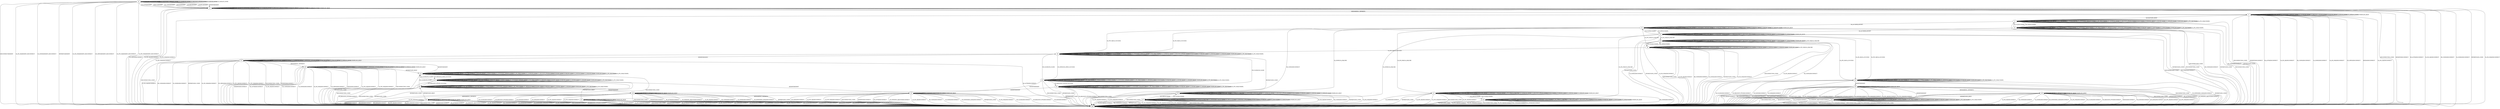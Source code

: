 digraph G {
s0 [label="s0"];
s0 -> sink[label="DISCONNECT/KEXINIT"];
s0 -> s3[label="KEXINIT/KEXINIT"];
s0 -> s3[label="SR_AUTH/KEXINIT"];
s0 -> s0[label="CH_WINDOW_ADJUST/CH_NONE"];
s0 -> s3[label="DEBUG/KEXINIT"];
s0 -> sink[label="UA_PK_OK/KEXINIT_DISCONNECT"];
s0 -> s3[label="SR_CONN/KEXINIT"];
s0 -> sink[label="UA_NONE/KEXINIT_DISCONNECT"];
s0 -> s0[label="CH_EXTENDED_DATA/CH_NONE"];
s0 -> sink[label="NEWKEYS/KEXINIT"];
s0 -> sink[label="UA_PK_NOK/KEXINIT_DISCONNECT"];
s0 -> sink[label="CH_OPEN/KEXINIT_DISCONNECT"];
s0 -> s0[label="CH_CLOSE/CH_NONE"];
s0 -> s0[label="CH_REQUEST_PTY/CH_NONE"];
s0 -> s3[label="KEX30/KEXINIT"];
s0 -> s3[label="IGNORE/KEXINIT"];
s0 -> s0[label="CH_EOF/CH_NONE"];
s0 -> s0[label="CH_DATA/CH_NONE"];
s0 -> s3[label="UNIMPL/KEXINIT"];
s0 -> sink[label="UA_PW_OK/KEXINIT_DISCONNECT"];
s0 -> sink[label="UA_PW_NOK/KEXINIT_DISCONNECT"];
s1 [label="s1"];
s1 -> sink[label="DISCONNECT/NO_CONN"];
s1 -> s1[label="KEXINIT/UNIMPL"];
s1 -> s5[label="SR_AUTH/SR_ACCEPT"];
s1 -> s1[label="CH_WINDOW_ADJUST/CH_NONE"];
s1 -> s1[label="DEBUG/NO_RESP"];
s1 -> s1[label="UA_PK_OK/UNIMPL"];
s1 -> sink[label="SR_CONN/DISCONNECT"];
s1 -> s1[label="UA_NONE/UNIMPL"];
s1 -> s1[label="CH_EXTENDED_DATA/CH_NONE"];
s1 -> sink[label="NEWKEYS/NO_CONN"];
s1 -> s1[label="UA_PK_NOK/UNIMPL"];
s1 -> s6[label="CH_OPEN/UNIMPL"];
s1 -> s1[label="CH_CLOSE/CH_NONE"];
s1 -> s1[label="CH_REQUEST_PTY/CH_NONE"];
s1 -> s1[label="KEX30/UNIMPL"];
s1 -> s1[label="IGNORE/NO_RESP"];
s1 -> s1[label="CH_EOF/CH_NONE"];
s1 -> s1[label="CH_DATA/CH_NONE"];
s1 -> s1[label="UNIMPL/NO_RESP"];
s1 -> s1[label="UA_PW_OK/UNIMPL"];
s1 -> s1[label="UA_PW_NOK/UNIMPL"];
sink [label="sink"];
sink -> sink[label="DISCONNECT/NO_CONN"];
sink -> sink[label="KEXINIT/NO_CONN"];
sink -> sink[label="SR_AUTH/NO_CONN"];
sink -> sink[label="CH_WINDOW_ADJUST/CH_NONE"];
sink -> sink[label="DEBUG/NO_CONN"];
sink -> sink[label="UA_PK_OK/NO_CONN"];
sink -> sink[label="SR_CONN/NO_CONN"];
sink -> sink[label="UA_NONE/NO_CONN"];
sink -> sink[label="CH_EXTENDED_DATA/CH_NONE"];
sink -> sink[label="NEWKEYS/NO_CONN"];
sink -> sink[label="UA_PK_NOK/NO_CONN"];
sink -> sink[label="CH_OPEN/CH_MAX"];
sink -> sink[label="CH_CLOSE/CH_NONE"];
sink -> sink[label="CH_REQUEST_PTY/CH_NONE"];
sink -> sink[label="KEX30/NO_CONN"];
sink -> sink[label="IGNORE/NO_CONN"];
sink -> sink[label="CH_EOF/CH_NONE"];
sink -> sink[label="CH_DATA/CH_NONE"];
sink -> sink[label="UNIMPL/NO_CONN"];
sink -> sink[label="UA_PW_OK/NO_CONN"];
sink -> sink[label="UA_PW_NOK/NO_CONN"];
s3 [label="s3"];
s3 -> sink[label="DISCONNECT/NO_CONN"];
s3 -> sink[label="KEXINIT/DISCONNECT"];
s3 -> sink[label="SR_AUTH/DISCONNECT"];
s3 -> s3[label="CH_WINDOW_ADJUST/CH_NONE"];
s3 -> s3[label="DEBUG/NO_RESP"];
s3 -> sink[label="UA_PK_OK/DISCONNECT"];
s3 -> sink[label="SR_CONN/DISCONNECT"];
s3 -> sink[label="UA_NONE/DISCONNECT"];
s3 -> s3[label="CH_EXTENDED_DATA/CH_NONE"];
s3 -> sink[label="NEWKEYS/NO_CONN"];
s3 -> sink[label="UA_PK_NOK/DISCONNECT"];
s3 -> sink[label="CH_OPEN/DISCONNECT"];
s3 -> s3[label="CH_CLOSE/CH_NONE"];
s3 -> s3[label="CH_REQUEST_PTY/CH_NONE"];
s3 -> s7[label="KEX30/KEX31_NEWKEYS"];
s3 -> s3[label="IGNORE/NO_RESP"];
s3 -> s3[label="CH_EOF/CH_NONE"];
s3 -> s3[label="CH_DATA/CH_NONE"];
s3 -> s3[label="UNIMPL/NO_RESP"];
s3 -> sink[label="UA_PW_OK/DISCONNECT"];
s3 -> sink[label="UA_PW_NOK/DISCONNECT"];
s5 [label="s5"];
s5 -> sink[label="DISCONNECT/NO_CONN"];
s5 -> s5[label="KEXINIT/UNIMPL"];
s5 -> s5[label="SR_AUTH/SR_ACCEPT"];
s5 -> s5[label="CH_WINDOW_ADJUST/CH_NONE"];
s5 -> s5[label="DEBUG/NO_RESP"];
s5 -> s8[label="UA_PK_OK/UA_SUCCESS"];
s5 -> sink[label="SR_CONN/DISCONNECT"];
s5 -> s10[label="UA_NONE/UA_FAILURE"];
s5 -> s5[label="CH_EXTENDED_DATA/CH_NONE"];
s5 -> sink[label="NEWKEYS/NO_CONN"];
s5 -> s11[label="UA_PK_NOK/UA_FAILURE"];
s5 -> s12[label="CH_OPEN/UNIMPL"];
s5 -> s5[label="CH_CLOSE/CH_NONE"];
s5 -> s5[label="CH_REQUEST_PTY/CH_NONE"];
s5 -> s5[label="KEX30/UNIMPL"];
s5 -> s5[label="IGNORE/NO_RESP"];
s5 -> s5[label="CH_EOF/CH_NONE"];
s5 -> s5[label="CH_DATA/CH_NONE"];
s5 -> s5[label="UNIMPL/NO_RESP"];
s5 -> s8[label="UA_PW_OK/UA_SUCCESS"];
s5 -> s9[label="UA_PW_NOK/UA_FAILURE"];
s6 [label="s6"];
s6 -> sink[label="DISCONNECT/NO_CONN"];
s6 -> s6[label="KEXINIT/UNIMPL"];
s6 -> s12[label="SR_AUTH/SR_ACCEPT"];
s6 -> s6[label="CH_WINDOW_ADJUST/UNIMPL"];
s6 -> s6[label="DEBUG/NO_RESP"];
s6 -> s6[label="UA_PK_OK/UNIMPL"];
s6 -> sink[label="SR_CONN/DISCONNECT"];
s6 -> s6[label="UA_NONE/UNIMPL"];
s6 -> s6[label="CH_EXTENDED_DATA/UNIMPL"];
s6 -> sink[label="NEWKEYS/NO_CONN"];
s6 -> s6[label="UA_PK_NOK/UNIMPL"];
s6 -> s6[label="CH_OPEN/CH_MAX"];
s6 -> s1[label="CH_CLOSE/UNIMPL"];
s6 -> s6[label="CH_REQUEST_PTY/UNIMPL"];
s6 -> s6[label="KEX30/UNIMPL"];
s6 -> s6[label="IGNORE/NO_RESP"];
s6 -> s6[label="CH_EOF/UNIMPL"];
s6 -> s6[label="CH_DATA/UNIMPL"];
s6 -> s6[label="UNIMPL/NO_RESP"];
s6 -> s6[label="UA_PW_OK/UNIMPL"];
s6 -> s6[label="UA_PW_NOK/UNIMPL"];
s7 [label="s7"];
s7 -> sink[label="DISCONNECT/NO_CONN"];
s7 -> sink[label="KEXINIT/DISCONNECT"];
s7 -> sink[label="SR_AUTH/DISCONNECT"];
s7 -> s7[label="CH_WINDOW_ADJUST/CH_NONE"];
s7 -> s7[label="DEBUG/NO_RESP"];
s7 -> sink[label="UA_PK_OK/DISCONNECT"];
s7 -> sink[label="SR_CONN/DISCONNECT"];
s7 -> sink[label="UA_NONE/DISCONNECT"];
s7 -> s7[label="CH_EXTENDED_DATA/CH_NONE"];
s7 -> s1[label="NEWKEYS/NO_RESP"];
s7 -> sink[label="UA_PK_NOK/DISCONNECT"];
s7 -> sink[label="CH_OPEN/DISCONNECT"];
s7 -> s7[label="CH_CLOSE/CH_NONE"];
s7 -> s7[label="CH_REQUEST_PTY/CH_NONE"];
s7 -> sink[label="KEX30/DISCONNECT"];
s7 -> s7[label="IGNORE/NO_RESP"];
s7 -> s7[label="CH_EOF/CH_NONE"];
s7 -> s7[label="CH_DATA/CH_NONE"];
s7 -> s7[label="UNIMPL/NO_RESP"];
s7 -> sink[label="UA_PW_OK/DISCONNECT"];
s7 -> sink[label="UA_PW_NOK/DISCONNECT"];
s8 [label="s8"];
s8 -> sink[label="DISCONNECT/NO_CONN"];
s8 -> s13[label="KEXINIT/KEXINIT"];
s8 -> s8[label="SR_AUTH/UNIMPL"];
s8 -> s8[label="CH_WINDOW_ADJUST/CH_NONE"];
s8 -> s8[label="DEBUG/NO_RESP"];
s8 -> s8[label="UA_PK_OK/UNIMPL"];
s8 -> s8[label="SR_CONN/UNIMPL"];
s8 -> s8[label="UA_NONE/UNIMPL"];
s8 -> s8[label="CH_EXTENDED_DATA/CH_NONE"];
s8 -> sink[label="NEWKEYS/NO_CONN"];
s8 -> s8[label="UA_PK_NOK/UNIMPL"];
s8 -> s15[label="CH_OPEN/CH_OPEN_SUCCESS"];
s8 -> s8[label="CH_CLOSE/CH_NONE"];
s8 -> s8[label="CH_REQUEST_PTY/CH_NONE"];
s8 -> s8[label="KEX30/UNIMPL"];
s8 -> s8[label="IGNORE/NO_RESP"];
s8 -> s8[label="CH_EOF/CH_NONE"];
s8 -> s8[label="CH_DATA/CH_NONE"];
s8 -> s8[label="UNIMPL/NO_RESP"];
s8 -> s8[label="UA_PW_OK/UNIMPL"];
s8 -> s8[label="UA_PW_NOK/UNIMPL"];
s9 [label="s9"];
s9 -> sink[label="DISCONNECT/NO_CONN"];
s9 -> s9[label="KEXINIT/UNIMPL"];
s9 -> s9[label="SR_AUTH/SR_ACCEPT"];
s9 -> s9[label="CH_WINDOW_ADJUST/CH_NONE"];
s9 -> s9[label="DEBUG/NO_RESP"];
s9 -> sink[label="UA_PK_OK/DISCONNECT"];
s9 -> sink[label="SR_CONN/DISCONNECT"];
s9 -> sink[label="UA_NONE/DISCONNECT"];
s9 -> s9[label="CH_EXTENDED_DATA/CH_NONE"];
s9 -> sink[label="NEWKEYS/NO_CONN"];
s9 -> sink[label="UA_PK_NOK/DISCONNECT"];
s9 -> s16[label="CH_OPEN/UNIMPL"];
s9 -> s9[label="CH_CLOSE/CH_NONE"];
s9 -> s9[label="CH_REQUEST_PTY/CH_NONE"];
s9 -> s9[label="KEX30/UNIMPL"];
s9 -> s9[label="IGNORE/NO_RESP"];
s9 -> s9[label="CH_EOF/CH_NONE"];
s9 -> s9[label="CH_DATA/CH_NONE"];
s9 -> s9[label="UNIMPL/NO_RESP"];
s9 -> s8[label="UA_PW_OK/UA_SUCCESS"];
s9 -> s9[label="UA_PW_NOK/UA_FAILURE"];
s10 [label="s10"];
s10 -> sink[label="DISCONNECT/NO_CONN"];
s10 -> s10[label="KEXINIT/UNIMPL"];
s10 -> s10[label="SR_AUTH/SR_ACCEPT"];
s10 -> s10[label="CH_WINDOW_ADJUST/CH_NONE"];
s10 -> s10[label="DEBUG/NO_RESP"];
s10 -> sink[label="UA_PK_OK/DISCONNECT"];
s10 -> sink[label="SR_CONN/DISCONNECT"];
s10 -> s10[label="UA_NONE/UA_FAILURE"];
s10 -> s10[label="CH_EXTENDED_DATA/CH_NONE"];
s10 -> sink[label="NEWKEYS/NO_CONN"];
s10 -> sink[label="UA_PK_NOK/DISCONNECT"];
s10 -> s17[label="CH_OPEN/UNIMPL"];
s10 -> s10[label="CH_CLOSE/CH_NONE"];
s10 -> s10[label="CH_REQUEST_PTY/CH_NONE"];
s10 -> s10[label="KEX30/UNIMPL"];
s10 -> s10[label="IGNORE/NO_RESP"];
s10 -> s10[label="CH_EOF/CH_NONE"];
s10 -> s10[label="CH_DATA/CH_NONE"];
s10 -> s10[label="UNIMPL/NO_RESP"];
s10 -> sink[label="UA_PW_OK/DISCONNECT"];
s10 -> sink[label="UA_PW_NOK/DISCONNECT"];
s11 [label="s11"];
s11 -> sink[label="DISCONNECT/NO_CONN"];
s11 -> s11[label="KEXINIT/UNIMPL"];
s11 -> s11[label="SR_AUTH/SR_ACCEPT"];
s11 -> s11[label="CH_WINDOW_ADJUST/CH_NONE"];
s11 -> s11[label="DEBUG/NO_RESP"];
s11 -> sink[label="UA_PK_OK/DISCONNECT"];
s11 -> sink[label="SR_CONN/DISCONNECT"];
s11 -> sink[label="UA_NONE/DISCONNECT"];
s11 -> s11[label="CH_EXTENDED_DATA/CH_NONE"];
s11 -> sink[label="NEWKEYS/NO_CONN"];
s11 -> s11[label="UA_PK_NOK/UA_FAILURE"];
s11 -> s18[label="CH_OPEN/UNIMPL"];
s11 -> s11[label="CH_CLOSE/CH_NONE"];
s11 -> s11[label="CH_REQUEST_PTY/CH_NONE"];
s11 -> s11[label="KEX30/UNIMPL"];
s11 -> s11[label="IGNORE/NO_RESP"];
s11 -> s11[label="CH_EOF/CH_NONE"];
s11 -> s11[label="CH_DATA/CH_NONE"];
s11 -> s11[label="UNIMPL/NO_RESP"];
s11 -> sink[label="UA_PW_OK/DISCONNECT"];
s11 -> sink[label="UA_PW_NOK/DISCONNECT"];
s12 [label="s12"];
s12 -> sink[label="DISCONNECT/NO_CONN"];
s12 -> s12[label="KEXINIT/UNIMPL"];
s12 -> s12[label="SR_AUTH/SR_ACCEPT"];
s12 -> s12[label="CH_WINDOW_ADJUST/UNIMPL"];
s12 -> s12[label="DEBUG/NO_RESP"];
s12 -> s19[label="UA_PK_OK/UA_SUCCESS"];
s12 -> sink[label="SR_CONN/DISCONNECT"];
s12 -> s17[label="UA_NONE/UA_FAILURE"];
s12 -> s12[label="CH_EXTENDED_DATA/UNIMPL"];
s12 -> sink[label="NEWKEYS/NO_CONN"];
s12 -> s18[label="UA_PK_NOK/UA_FAILURE"];
s12 -> s12[label="CH_OPEN/CH_MAX"];
s12 -> s5[label="CH_CLOSE/UNIMPL"];
s12 -> s12[label="CH_REQUEST_PTY/UNIMPL"];
s12 -> s12[label="KEX30/UNIMPL"];
s12 -> s12[label="IGNORE/NO_RESP"];
s12 -> s12[label="CH_EOF/UNIMPL"];
s12 -> s12[label="CH_DATA/UNIMPL"];
s12 -> s12[label="UNIMPL/NO_RESP"];
s12 -> s19[label="UA_PW_OK/UA_SUCCESS"];
s12 -> s16[label="UA_PW_NOK/UA_FAILURE"];
s13 [label="s13"];
s13 -> sink[label="DISCONNECT/NO_CONN"];
s13 -> sink[label="KEXINIT/DISCONNECT"];
s13 -> sink[label="SR_AUTH/DISCONNECT"];
s13 -> s13[label="CH_WINDOW_ADJUST/CH_NONE"];
s13 -> s13[label="DEBUG/NO_RESP"];
s13 -> sink[label="UA_PK_OK/DISCONNECT"];
s13 -> sink[label="SR_CONN/DISCONNECT"];
s13 -> sink[label="UA_NONE/DISCONNECT"];
s13 -> s13[label="CH_EXTENDED_DATA/CH_NONE"];
s13 -> sink[label="NEWKEYS/NO_CONN"];
s13 -> sink[label="UA_PK_NOK/DISCONNECT"];
s13 -> sink[label="CH_OPEN/DISCONNECT"];
s13 -> s13[label="CH_CLOSE/CH_NONE"];
s13 -> s13[label="CH_REQUEST_PTY/CH_NONE"];
s13 -> s20[label="KEX30/KEX31_NEWKEYS"];
s13 -> s13[label="IGNORE/NO_RESP"];
s13 -> s13[label="CH_EOF/CH_NONE"];
s13 -> s13[label="CH_DATA/CH_NONE"];
s13 -> s13[label="UNIMPL/NO_RESP"];
s13 -> sink[label="UA_PW_OK/DISCONNECT"];
s13 -> sink[label="UA_PW_NOK/DISCONNECT"];
s14 [label="s14"];
s14 -> sink[label="DISCONNECT/NO_CONN"];
s14 -> s13[label="KEXINIT/KEXINIT"];
s14 -> s14[label="SR_AUTH/NO_RESP"];
s14 -> s14[label="CH_WINDOW_ADJUST/CH_NONE"];
s14 -> s14[label="DEBUG/NO_RESP"];
s14 -> s14[label="UA_PK_OK/UNIMPL"];
s14 -> s14[label="SR_CONN/NO_RESP"];
s14 -> s14[label="UA_NONE/UNIMPL"];
s14 -> s14[label="CH_EXTENDED_DATA/CH_NONE"];
s14 -> sink[label="NEWKEYS/NO_CONN"];
s14 -> s14[label="UA_PK_NOK/UNIMPL"];
s14 -> s21[label="CH_OPEN/CH_OPEN_SUCCESS"];
s14 -> s14[label="CH_CLOSE/CH_NONE"];
s14 -> s14[label="CH_REQUEST_PTY/CH_NONE"];
s14 -> s14[label="KEX30/NO_RESP"];
s14 -> s14[label="IGNORE/NO_RESP"];
s14 -> s14[label="CH_EOF/CH_NONE"];
s14 -> s14[label="CH_DATA/CH_NONE"];
s14 -> s14[label="UNIMPL/NO_RESP"];
s14 -> s14[label="UA_PW_OK/UNIMPL"];
s14 -> s14[label="UA_PW_NOK/UNIMPL"];
s15 [label="s15"];
s15 -> sink[label="DISCONNECT/NO_CONN"];
s15 -> s22[label="KEXINIT/KEXINIT"];
s15 -> s15[label="SR_AUTH/UNIMPL"];
s15 -> s15[label="CH_WINDOW_ADJUST/NO_RESP"];
s15 -> s15[label="DEBUG/NO_RESP"];
s15 -> s15[label="UA_PK_OK/UNIMPL"];
s15 -> s15[label="SR_CONN/UNIMPL"];
s15 -> s15[label="UA_NONE/UNIMPL"];
s15 -> s15[label="CH_EXTENDED_DATA/NO_RESP"];
s15 -> sink[label="NEWKEYS/NO_CONN"];
s15 -> s15[label="UA_PK_NOK/UNIMPL"];
s15 -> s15[label="CH_OPEN/CH_MAX"];
s15 -> s8[label="CH_CLOSE/CH_CLOSE"];
s15 -> s23[label="CH_REQUEST_PTY/CH_SUCCESS"];
s15 -> s15[label="KEX30/UNIMPL"];
s15 -> s15[label="IGNORE/NO_RESP"];
s15 -> s15[label="CH_EOF/NO_RESP"];
s15 -> s15[label="CH_DATA/NO_RESP"];
s15 -> s15[label="UNIMPL/NO_RESP"];
s15 -> s15[label="UA_PW_OK/UNIMPL"];
s15 -> s15[label="UA_PW_NOK/UNIMPL"];
s16 [label="s16"];
s16 -> sink[label="DISCONNECT/NO_CONN"];
s16 -> s16[label="KEXINIT/UNIMPL"];
s16 -> s16[label="SR_AUTH/SR_ACCEPT"];
s16 -> s16[label="CH_WINDOW_ADJUST/UNIMPL"];
s16 -> s16[label="DEBUG/NO_RESP"];
s16 -> sink[label="UA_PK_OK/DISCONNECT"];
s16 -> sink[label="SR_CONN/DISCONNECT"];
s16 -> sink[label="UA_NONE/DISCONNECT"];
s16 -> s16[label="CH_EXTENDED_DATA/UNIMPL"];
s16 -> sink[label="NEWKEYS/NO_CONN"];
s16 -> sink[label="UA_PK_NOK/DISCONNECT"];
s16 -> s16[label="CH_OPEN/CH_MAX"];
s16 -> s9[label="CH_CLOSE/UNIMPL"];
s16 -> s16[label="CH_REQUEST_PTY/UNIMPL"];
s16 -> s16[label="KEX30/UNIMPL"];
s16 -> s16[label="IGNORE/NO_RESP"];
s16 -> s16[label="CH_EOF/UNIMPL"];
s16 -> s16[label="CH_DATA/UNIMPL"];
s16 -> s16[label="UNIMPL/NO_RESP"];
s16 -> s19[label="UA_PW_OK/UA_SUCCESS"];
s16 -> s16[label="UA_PW_NOK/UA_FAILURE"];
s17 [label="s17"];
s17 -> sink[label="DISCONNECT/NO_CONN"];
s17 -> s17[label="KEXINIT/UNIMPL"];
s17 -> s17[label="SR_AUTH/SR_ACCEPT"];
s17 -> s17[label="CH_WINDOW_ADJUST/UNIMPL"];
s17 -> s17[label="DEBUG/NO_RESP"];
s17 -> sink[label="UA_PK_OK/DISCONNECT"];
s17 -> sink[label="SR_CONN/DISCONNECT"];
s17 -> s17[label="UA_NONE/UA_FAILURE"];
s17 -> s17[label="CH_EXTENDED_DATA/UNIMPL"];
s17 -> sink[label="NEWKEYS/NO_CONN"];
s17 -> sink[label="UA_PK_NOK/DISCONNECT"];
s17 -> s17[label="CH_OPEN/CH_MAX"];
s17 -> s10[label="CH_CLOSE/UNIMPL"];
s17 -> s17[label="CH_REQUEST_PTY/UNIMPL"];
s17 -> s17[label="KEX30/UNIMPL"];
s17 -> s17[label="IGNORE/NO_RESP"];
s17 -> s17[label="CH_EOF/UNIMPL"];
s17 -> s17[label="CH_DATA/UNIMPL"];
s17 -> s17[label="UNIMPL/NO_RESP"];
s17 -> sink[label="UA_PW_OK/DISCONNECT"];
s17 -> sink[label="UA_PW_NOK/DISCONNECT"];
s18 [label="s18"];
s18 -> sink[label="DISCONNECT/NO_CONN"];
s18 -> s18[label="KEXINIT/UNIMPL"];
s18 -> s18[label="SR_AUTH/SR_ACCEPT"];
s18 -> s18[label="CH_WINDOW_ADJUST/UNIMPL"];
s18 -> s18[label="DEBUG/NO_RESP"];
s18 -> sink[label="UA_PK_OK/DISCONNECT"];
s18 -> sink[label="SR_CONN/DISCONNECT"];
s18 -> sink[label="UA_NONE/DISCONNECT"];
s18 -> s18[label="CH_EXTENDED_DATA/UNIMPL"];
s18 -> sink[label="NEWKEYS/NO_CONN"];
s18 -> s18[label="UA_PK_NOK/UA_FAILURE"];
s18 -> s18[label="CH_OPEN/CH_MAX"];
s18 -> s11[label="CH_CLOSE/UNIMPL"];
s18 -> s18[label="CH_REQUEST_PTY/UNIMPL"];
s18 -> s18[label="KEX30/UNIMPL"];
s18 -> s18[label="IGNORE/NO_RESP"];
s18 -> s18[label="CH_EOF/UNIMPL"];
s18 -> s18[label="CH_DATA/UNIMPL"];
s18 -> s18[label="UNIMPL/NO_RESP"];
s18 -> sink[label="UA_PW_OK/DISCONNECT"];
s18 -> sink[label="UA_PW_NOK/DISCONNECT"];
s19 [label="s19"];
s19 -> sink[label="DISCONNECT/NO_CONN"];
s19 -> s24[label="KEXINIT/KEXINIT"];
s19 -> s19[label="SR_AUTH/UNIMPL"];
s19 -> s19[label="CH_WINDOW_ADJUST/NO_RESP"];
s19 -> s19[label="DEBUG/NO_RESP"];
s19 -> s19[label="UA_PK_OK/UNIMPL"];
s19 -> s19[label="SR_CONN/UNIMPL"];
s19 -> s19[label="UA_NONE/UNIMPL"];
s19 -> sink[label="CH_EXTENDED_DATA/DISCONNECT"];
s19 -> sink[label="NEWKEYS/NO_CONN"];
s19 -> s19[label="UA_PK_NOK/UNIMPL"];
s19 -> s19[label="CH_OPEN/CH_MAX"];
s19 -> sink[label="CH_CLOSE/DISCONNECT"];
s19 -> sink[label="CH_REQUEST_PTY/DISCONNECT"];
s19 -> s19[label="KEX30/UNIMPL"];
s19 -> s19[label="IGNORE/NO_RESP"];
s19 -> sink[label="CH_EOF/DISCONNECT"];
s19 -> sink[label="CH_DATA/DISCONNECT"];
s19 -> s19[label="UNIMPL/NO_RESP"];
s19 -> s19[label="UA_PW_OK/UNIMPL"];
s19 -> s19[label="UA_PW_NOK/UNIMPL"];
s20 [label="s20"];
s20 -> sink[label="DISCONNECT/NO_CONN"];
s20 -> sink[label="KEXINIT/DISCONNECT"];
s20 -> sink[label="SR_AUTH/DISCONNECT"];
s20 -> s20[label="CH_WINDOW_ADJUST/CH_NONE"];
s20 -> s20[label="DEBUG/NO_RESP"];
s20 -> sink[label="UA_PK_OK/DISCONNECT"];
s20 -> sink[label="SR_CONN/DISCONNECT"];
s20 -> sink[label="UA_NONE/DISCONNECT"];
s20 -> s20[label="CH_EXTENDED_DATA/CH_NONE"];
s20 -> s14[label="NEWKEYS/NO_RESP"];
s20 -> sink[label="UA_PK_NOK/DISCONNECT"];
s20 -> sink[label="CH_OPEN/DISCONNECT"];
s20 -> s20[label="CH_CLOSE/CH_NONE"];
s20 -> s20[label="CH_REQUEST_PTY/CH_NONE"];
s20 -> sink[label="KEX30/DISCONNECT"];
s20 -> s20[label="IGNORE/NO_RESP"];
s20 -> s20[label="CH_EOF/CH_NONE"];
s20 -> s20[label="CH_DATA/CH_NONE"];
s20 -> s20[label="UNIMPL/NO_RESP"];
s20 -> sink[label="UA_PW_OK/DISCONNECT"];
s20 -> sink[label="UA_PW_NOK/DISCONNECT"];
s21 [label="s21"];
s21 -> sink[label="DISCONNECT/NO_CONN"];
s21 -> s22[label="KEXINIT/KEXINIT"];
s21 -> s21[label="SR_AUTH/NO_RESP"];
s21 -> s21[label="CH_WINDOW_ADJUST/NO_RESP"];
s21 -> s21[label="DEBUG/NO_RESP"];
s21 -> s21[label="UA_PK_OK/UNIMPL"];
s21 -> s21[label="SR_CONN/NO_RESP"];
s21 -> s21[label="UA_NONE/UNIMPL"];
s21 -> s21[label="CH_EXTENDED_DATA/NO_RESP"];
s21 -> sink[label="NEWKEYS/NO_CONN"];
s21 -> s21[label="UA_PK_NOK/UNIMPL"];
s21 -> s21[label="CH_OPEN/CH_MAX"];
s21 -> s14[label="CH_CLOSE/CH_CLOSE"];
s21 -> s26[label="CH_REQUEST_PTY/CH_SUCCESS"];
s21 -> s21[label="KEX30/NO_RESP"];
s21 -> s21[label="IGNORE/NO_RESP"];
s21 -> s21[label="CH_EOF/NO_RESP"];
s21 -> s21[label="CH_DATA/NO_RESP"];
s21 -> s21[label="UNIMPL/NO_RESP"];
s21 -> s21[label="UA_PW_OK/UNIMPL"];
s21 -> s21[label="UA_PW_NOK/UNIMPL"];
s22 [label="s22"];
s22 -> sink[label="DISCONNECT/NO_CONN"];
s22 -> sink[label="KEXINIT/DISCONNECT"];
s22 -> sink[label="SR_AUTH/DISCONNECT"];
s22 -> sink[label="CH_WINDOW_ADJUST/DISCONNECT"];
s22 -> s22[label="DEBUG/NO_RESP"];
s22 -> sink[label="UA_PK_OK/DISCONNECT"];
s22 -> sink[label="SR_CONN/DISCONNECT"];
s22 -> sink[label="UA_NONE/DISCONNECT"];
s22 -> sink[label="CH_EXTENDED_DATA/DISCONNECT"];
s22 -> sink[label="NEWKEYS/NO_CONN"];
s22 -> sink[label="UA_PK_NOK/DISCONNECT"];
s22 -> s22[label="CH_OPEN/CH_MAX"];
s22 -> sink[label="CH_CLOSE/DISCONNECT"];
s22 -> sink[label="CH_REQUEST_PTY/DISCONNECT"];
s22 -> s27[label="KEX30/KEX31_NEWKEYS"];
s22 -> s22[label="IGNORE/NO_RESP"];
s22 -> sink[label="CH_EOF/DISCONNECT"];
s22 -> sink[label="CH_DATA/DISCONNECT"];
s22 -> s22[label="UNIMPL/NO_RESP"];
s22 -> sink[label="UA_PW_OK/DISCONNECT"];
s22 -> sink[label="UA_PW_NOK/DISCONNECT"];
s23 [label="s23"];
s23 -> sink[label="DISCONNECT/NO_CONN"];
s23 -> s28[label="KEXINIT/KEXINIT"];
s23 -> s23[label="SR_AUTH/UNIMPL"];
s23 -> s23[label="CH_WINDOW_ADJUST/NO_RESP"];
s23 -> s23[label="DEBUG/NO_RESP"];
s23 -> s23[label="UA_PK_OK/UNIMPL"];
s23 -> s23[label="SR_CONN/UNIMPL"];
s23 -> s23[label="UA_NONE/UNIMPL"];
s23 -> s23[label="CH_EXTENDED_DATA/NO_RESP"];
s23 -> sink[label="NEWKEYS/NO_CONN"];
s23 -> s23[label="UA_PK_NOK/UNIMPL"];
s23 -> s23[label="CH_OPEN/CH_MAX"];
s23 -> s8[label="CH_CLOSE/CH_CLOSE"];
s23 -> sink[label="CH_REQUEST_PTY/DISCONNECT"];
s23 -> s23[label="KEX30/UNIMPL"];
s23 -> s23[label="IGNORE/NO_RESP"];
s23 -> s23[label="CH_EOF/NO_RESP"];
s23 -> s23[label="CH_DATA/NO_RESP"];
s23 -> s23[label="UNIMPL/NO_RESP"];
s23 -> s23[label="UA_PW_OK/UNIMPL"];
s23 -> s23[label="UA_PW_NOK/UNIMPL"];
s24 [label="s24"];
s24 -> sink[label="DISCONNECT/NO_CONN"];
s24 -> sink[label="KEXINIT/DISCONNECT"];
s24 -> sink[label="SR_AUTH/DISCONNECT"];
s24 -> sink[label="CH_WINDOW_ADJUST/DISCONNECT"];
s24 -> s24[label="DEBUG/NO_RESP"];
s24 -> sink[label="UA_PK_OK/DISCONNECT"];
s24 -> sink[label="SR_CONN/DISCONNECT"];
s24 -> sink[label="UA_NONE/DISCONNECT"];
s24 -> sink[label="CH_EXTENDED_DATA/DISCONNECT"];
s24 -> sink[label="NEWKEYS/NO_CONN"];
s24 -> sink[label="UA_PK_NOK/DISCONNECT"];
s24 -> s24[label="CH_OPEN/CH_MAX"];
s24 -> sink[label="CH_CLOSE/DISCONNECT"];
s24 -> sink[label="CH_REQUEST_PTY/DISCONNECT"];
s24 -> s29[label="KEX30/KEX31_NEWKEYS"];
s24 -> s24[label="IGNORE/NO_RESP"];
s24 -> sink[label="CH_EOF/DISCONNECT"];
s24 -> sink[label="CH_DATA/DISCONNECT"];
s24 -> s24[label="UNIMPL/NO_RESP"];
s24 -> sink[label="UA_PW_OK/DISCONNECT"];
s24 -> sink[label="UA_PW_NOK/DISCONNECT"];
s25 [label="s25"];
s25 -> sink[label="DISCONNECT/NO_CONN"];
s25 -> s24[label="KEXINIT/KEXINIT"];
s25 -> s25[label="SR_AUTH/NO_RESP"];
s25 -> s25[label="CH_WINDOW_ADJUST/NO_RESP"];
s25 -> s25[label="DEBUG/NO_RESP"];
s25 -> s25[label="UA_PK_OK/UNIMPL"];
s25 -> s25[label="SR_CONN/NO_RESP"];
s25 -> s25[label="UA_NONE/UNIMPL"];
s25 -> sink[label="CH_EXTENDED_DATA/DISCONNECT"];
s25 -> sink[label="NEWKEYS/NO_CONN"];
s25 -> s25[label="UA_PK_NOK/UNIMPL"];
s25 -> s25[label="CH_OPEN/CH_MAX"];
s25 -> sink[label="CH_CLOSE/DISCONNECT"];
s25 -> sink[label="CH_REQUEST_PTY/DISCONNECT"];
s25 -> s25[label="KEX30/NO_RESP"];
s25 -> s25[label="IGNORE/NO_RESP"];
s25 -> sink[label="CH_EOF/DISCONNECT"];
s25 -> sink[label="CH_DATA/DISCONNECT"];
s25 -> s25[label="UNIMPL/NO_RESP"];
s25 -> s25[label="UA_PW_OK/UNIMPL"];
s25 -> s25[label="UA_PW_NOK/UNIMPL"];
s26 [label="s26"];
s26 -> sink[label="DISCONNECT/NO_CONN"];
s26 -> s28[label="KEXINIT/KEXINIT"];
s26 -> s26[label="SR_AUTH/NO_RESP"];
s26 -> s26[label="CH_WINDOW_ADJUST/NO_RESP"];
s26 -> s26[label="DEBUG/NO_RESP"];
s26 -> s26[label="UA_PK_OK/UNIMPL"];
s26 -> s26[label="SR_CONN/NO_RESP"];
s26 -> s26[label="UA_NONE/UNIMPL"];
s26 -> s26[label="CH_EXTENDED_DATA/NO_RESP"];
s26 -> sink[label="NEWKEYS/NO_CONN"];
s26 -> s26[label="UA_PK_NOK/UNIMPL"];
s26 -> s26[label="CH_OPEN/CH_MAX"];
s26 -> s14[label="CH_CLOSE/CH_CLOSE"];
s26 -> sink[label="CH_REQUEST_PTY/DISCONNECT"];
s26 -> s26[label="KEX30/NO_RESP"];
s26 -> s26[label="IGNORE/NO_RESP"];
s26 -> s26[label="CH_EOF/NO_RESP"];
s26 -> s26[label="CH_DATA/NO_RESP"];
s26 -> s26[label="UNIMPL/NO_RESP"];
s26 -> s26[label="UA_PW_OK/UNIMPL"];
s26 -> s26[label="UA_PW_NOK/UNIMPL"];
s27 [label="s27"];
s27 -> sink[label="DISCONNECT/NO_CONN"];
s27 -> sink[label="KEXINIT/DISCONNECT"];
s27 -> sink[label="SR_AUTH/DISCONNECT"];
s27 -> sink[label="CH_WINDOW_ADJUST/DISCONNECT"];
s27 -> s27[label="DEBUG/NO_RESP"];
s27 -> sink[label="UA_PK_OK/DISCONNECT"];
s27 -> sink[label="SR_CONN/DISCONNECT"];
s27 -> sink[label="UA_NONE/DISCONNECT"];
s27 -> sink[label="CH_EXTENDED_DATA/DISCONNECT"];
s27 -> s21[label="NEWKEYS/NO_RESP"];
s27 -> sink[label="UA_PK_NOK/DISCONNECT"];
s27 -> s27[label="CH_OPEN/CH_MAX"];
s27 -> sink[label="CH_CLOSE/DISCONNECT"];
s27 -> sink[label="CH_REQUEST_PTY/DISCONNECT"];
s27 -> sink[label="KEX30/DISCONNECT"];
s27 -> s27[label="IGNORE/NO_RESP"];
s27 -> sink[label="CH_EOF/DISCONNECT"];
s27 -> sink[label="CH_DATA/DISCONNECT"];
s27 -> s27[label="UNIMPL/NO_RESP"];
s27 -> sink[label="UA_PW_OK/DISCONNECT"];
s27 -> sink[label="UA_PW_NOK/DISCONNECT"];
s28 [label="s28"];
s28 -> sink[label="DISCONNECT/NO_CONN"];
s28 -> sink[label="KEXINIT/DISCONNECT"];
s28 -> sink[label="SR_AUTH/DISCONNECT"];
s28 -> sink[label="CH_WINDOW_ADJUST/DISCONNECT"];
s28 -> s28[label="DEBUG/NO_RESP"];
s28 -> sink[label="UA_PK_OK/DISCONNECT"];
s28 -> sink[label="SR_CONN/DISCONNECT"];
s28 -> sink[label="UA_NONE/DISCONNECT"];
s28 -> sink[label="CH_EXTENDED_DATA/DISCONNECT"];
s28 -> sink[label="NEWKEYS/NO_CONN"];
s28 -> sink[label="UA_PK_NOK/DISCONNECT"];
s28 -> s28[label="CH_OPEN/CH_MAX"];
s28 -> sink[label="CH_CLOSE/DISCONNECT"];
s28 -> sink[label="CH_REQUEST_PTY/DISCONNECT"];
s28 -> s30[label="KEX30/KEX31_NEWKEYS"];
s28 -> s28[label="IGNORE/NO_RESP"];
s28 -> sink[label="CH_EOF/DISCONNECT"];
s28 -> sink[label="CH_DATA/DISCONNECT"];
s28 -> s28[label="UNIMPL/NO_RESP"];
s28 -> sink[label="UA_PW_OK/DISCONNECT"];
s28 -> sink[label="UA_PW_NOK/DISCONNECT"];
s29 [label="s29"];
s29 -> sink[label="DISCONNECT/NO_CONN"];
s29 -> sink[label="KEXINIT/DISCONNECT"];
s29 -> sink[label="SR_AUTH/DISCONNECT"];
s29 -> sink[label="CH_WINDOW_ADJUST/DISCONNECT"];
s29 -> s29[label="DEBUG/NO_RESP"];
s29 -> sink[label="UA_PK_OK/DISCONNECT"];
s29 -> sink[label="SR_CONN/DISCONNECT"];
s29 -> sink[label="UA_NONE/DISCONNECT"];
s29 -> sink[label="CH_EXTENDED_DATA/DISCONNECT"];
s29 -> s25[label="NEWKEYS/NO_RESP"];
s29 -> sink[label="UA_PK_NOK/DISCONNECT"];
s29 -> s29[label="CH_OPEN/CH_MAX"];
s29 -> sink[label="CH_CLOSE/DISCONNECT"];
s29 -> sink[label="CH_REQUEST_PTY/DISCONNECT"];
s29 -> sink[label="KEX30/DISCONNECT"];
s29 -> s29[label="IGNORE/NO_RESP"];
s29 -> sink[label="CH_EOF/DISCONNECT"];
s29 -> sink[label="CH_DATA/DISCONNECT"];
s29 -> s29[label="UNIMPL/NO_RESP"];
s29 -> sink[label="UA_PW_OK/DISCONNECT"];
s29 -> sink[label="UA_PW_NOK/DISCONNECT"];
s30 [label="s30"];
s30 -> sink[label="DISCONNECT/NO_CONN"];
s30 -> sink[label="KEXINIT/DISCONNECT"];
s30 -> sink[label="SR_AUTH/DISCONNECT"];
s30 -> sink[label="CH_WINDOW_ADJUST/DISCONNECT"];
s30 -> s30[label="DEBUG/NO_RESP"];
s30 -> sink[label="UA_PK_OK/DISCONNECT"];
s30 -> sink[label="SR_CONN/DISCONNECT"];
s30 -> sink[label="UA_NONE/DISCONNECT"];
s30 -> sink[label="CH_EXTENDED_DATA/DISCONNECT"];
s30 -> s26[label="NEWKEYS/NO_RESP"];
s30 -> sink[label="UA_PK_NOK/DISCONNECT"];
s30 -> s30[label="CH_OPEN/CH_MAX"];
s30 -> sink[label="CH_CLOSE/DISCONNECT"];
s30 -> sink[label="CH_REQUEST_PTY/DISCONNECT"];
s30 -> sink[label="KEX30/DISCONNECT"];
s30 -> s30[label="IGNORE/NO_RESP"];
s30 -> sink[label="CH_EOF/DISCONNECT"];
s30 -> sink[label="CH_DATA/DISCONNECT"];
s30 -> s30[label="UNIMPL/NO_RESP"];
s30 -> sink[label="UA_PW_OK/DISCONNECT"];
s30 -> sink[label="UA_PW_NOK/DISCONNECT"];
}
